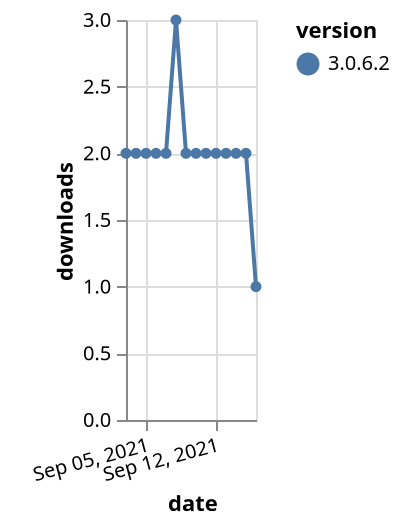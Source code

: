 {"$schema": "https://vega.github.io/schema/vega-lite/v5.json", "description": "A simple bar chart with embedded data.", "data": {"values": [{"date": "2021-09-03", "total": 2556, "delta": 2, "version": "3.0.6.2"}, {"date": "2021-09-04", "total": 2558, "delta": 2, "version": "3.0.6.2"}, {"date": "2021-09-05", "total": 2560, "delta": 2, "version": "3.0.6.2"}, {"date": "2021-09-06", "total": 2562, "delta": 2, "version": "3.0.6.2"}, {"date": "2021-09-07", "total": 2564, "delta": 2, "version": "3.0.6.2"}, {"date": "2021-09-08", "total": 2567, "delta": 3, "version": "3.0.6.2"}, {"date": "2021-09-09", "total": 2569, "delta": 2, "version": "3.0.6.2"}, {"date": "2021-09-10", "total": 2571, "delta": 2, "version": "3.0.6.2"}, {"date": "2021-09-11", "total": 2573, "delta": 2, "version": "3.0.6.2"}, {"date": "2021-09-12", "total": 2575, "delta": 2, "version": "3.0.6.2"}, {"date": "2021-09-13", "total": 2577, "delta": 2, "version": "3.0.6.2"}, {"date": "2021-09-14", "total": 2579, "delta": 2, "version": "3.0.6.2"}, {"date": "2021-09-15", "total": 2581, "delta": 2, "version": "3.0.6.2"}, {"date": "2021-09-16", "total": 2582, "delta": 1, "version": "3.0.6.2"}]}, "width": "container", "mark": {"type": "line", "point": {"filled": true}}, "encoding": {"x": {"field": "date", "type": "temporal", "timeUnit": "yearmonthdate", "title": "date", "axis": {"labelAngle": -15}}, "y": {"field": "delta", "type": "quantitative", "title": "downloads"}, "color": {"field": "version", "type": "nominal"}, "tooltip": {"field": "delta"}}}